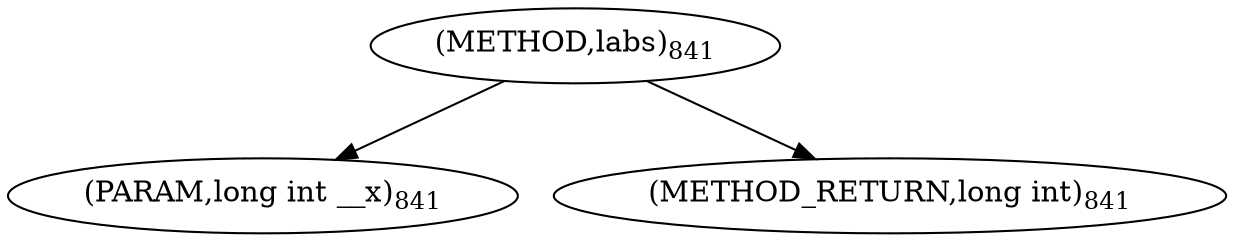 digraph "labs" {  
"33355" [label = <(METHOD,labs)<SUB>841</SUB>> ]
"33356" [label = <(PARAM,long int __x)<SUB>841</SUB>> ]
"33357" [label = <(METHOD_RETURN,long int)<SUB>841</SUB>> ]
  "33355" -> "33356" 
  "33355" -> "33357" 
}
